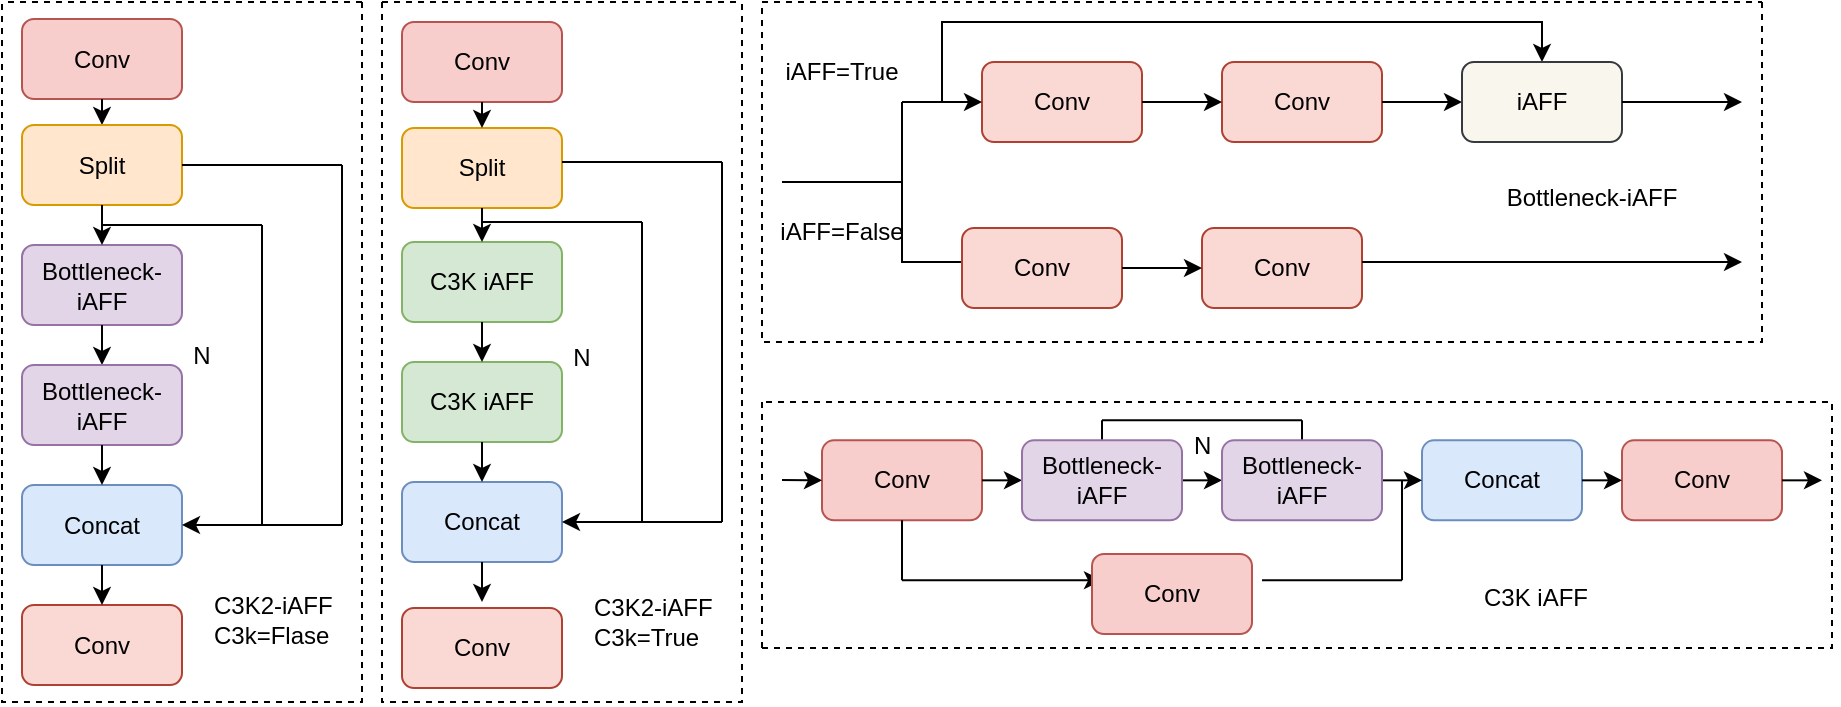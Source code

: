 <mxfile version="28.0.7">
  <diagram name="第 1 页" id="1YX17IwuBQwZQdCLIzFM">
    <mxGraphModel dx="1042" dy="607" grid="1" gridSize="10" guides="1" tooltips="1" connect="1" arrows="1" fold="1" page="0" pageScale="1" pageWidth="2339" pageHeight="3300" math="0" shadow="0">
      <root>
        <mxCell id="0" />
        <mxCell id="1" parent="0" />
        <mxCell id="JLMIjg0oPhcSFCDLWmgb-1" value="Bottleneck-iAFF" style="rounded=1;whiteSpace=wrap;html=1;fillColor=#e1d5e7;strokeColor=#9673a6;" vertex="1" parent="1">
          <mxGeometry x="120" y="191.5" width="80" height="40" as="geometry" />
        </mxCell>
        <mxCell id="JLMIjg0oPhcSFCDLWmgb-2" value="Conv" style="rounded=1;whiteSpace=wrap;html=1;fillColor=#f8cecc;strokeColor=#b85450;" vertex="1" parent="1">
          <mxGeometry x="120" y="78.5" width="80" height="40" as="geometry" />
        </mxCell>
        <mxCell id="JLMIjg0oPhcSFCDLWmgb-3" value="" style="endArrow=classic;html=1;rounded=0;exitX=0.5;exitY=1;exitDx=0;exitDy=0;" edge="1" parent="1" source="JLMIjg0oPhcSFCDLWmgb-2">
          <mxGeometry width="50" height="50" relative="1" as="geometry">
            <mxPoint x="480" y="421.5" as="sourcePoint" />
            <mxPoint x="160" y="131.5" as="targetPoint" />
          </mxGeometry>
        </mxCell>
        <mxCell id="JLMIjg0oPhcSFCDLWmgb-4" value="Split" style="rounded=1;whiteSpace=wrap;html=1;fillColor=#ffe6cc;strokeColor=#d79b00;" vertex="1" parent="1">
          <mxGeometry x="120" y="131.5" width="80" height="40" as="geometry" />
        </mxCell>
        <mxCell id="JLMIjg0oPhcSFCDLWmgb-5" value="" style="endArrow=classic;html=1;rounded=0;exitX=0.5;exitY=1;exitDx=0;exitDy=0;" edge="1" parent="1" source="JLMIjg0oPhcSFCDLWmgb-1">
          <mxGeometry width="50" height="50" relative="1" as="geometry">
            <mxPoint x="480" y="421.5" as="sourcePoint" />
            <mxPoint x="160" y="251.5" as="targetPoint" />
          </mxGeometry>
        </mxCell>
        <mxCell id="JLMIjg0oPhcSFCDLWmgb-6" value="Bottleneck-iAFF" style="rounded=1;whiteSpace=wrap;html=1;fillColor=#e1d5e7;strokeColor=#9673a6;" vertex="1" parent="1">
          <mxGeometry x="120" y="251.5" width="80" height="40" as="geometry" />
        </mxCell>
        <mxCell id="JLMIjg0oPhcSFCDLWmgb-7" value="" style="endArrow=classic;html=1;rounded=0;exitX=0.5;exitY=1;exitDx=0;exitDy=0;" edge="1" parent="1" source="JLMIjg0oPhcSFCDLWmgb-4">
          <mxGeometry width="50" height="50" relative="1" as="geometry">
            <mxPoint x="480" y="301.5" as="sourcePoint" />
            <mxPoint x="160" y="191.5" as="targetPoint" />
          </mxGeometry>
        </mxCell>
        <mxCell id="JLMIjg0oPhcSFCDLWmgb-8" value="Concat" style="rounded=1;whiteSpace=wrap;html=1;fillColor=#dae8fc;strokeColor=#6c8ebf;" vertex="1" parent="1">
          <mxGeometry x="120" y="311.5" width="80" height="40" as="geometry" />
        </mxCell>
        <mxCell id="JLMIjg0oPhcSFCDLWmgb-9" value="" style="endArrow=classic;html=1;rounded=0;exitX=0.5;exitY=1;exitDx=0;exitDy=0;entryX=0.5;entryY=0;entryDx=0;entryDy=0;" edge="1" parent="1" source="JLMIjg0oPhcSFCDLWmgb-6" target="JLMIjg0oPhcSFCDLWmgb-8">
          <mxGeometry width="50" height="50" relative="1" as="geometry">
            <mxPoint x="480" y="421.5" as="sourcePoint" />
            <mxPoint x="530" y="371.5" as="targetPoint" />
          </mxGeometry>
        </mxCell>
        <mxCell id="JLMIjg0oPhcSFCDLWmgb-10" value="Conv" style="rounded=1;whiteSpace=wrap;html=1;fillColor=#fad9d5;strokeColor=#ae4132;" vertex="1" parent="1">
          <mxGeometry x="120" y="371.5" width="80" height="40" as="geometry" />
        </mxCell>
        <mxCell id="JLMIjg0oPhcSFCDLWmgb-11" value="" style="endArrow=classic;html=1;rounded=0;exitX=0.5;exitY=1;exitDx=0;exitDy=0;entryX=0.5;entryY=0;entryDx=0;entryDy=0;" edge="1" parent="1" source="JLMIjg0oPhcSFCDLWmgb-8" target="JLMIjg0oPhcSFCDLWmgb-10">
          <mxGeometry width="50" height="50" relative="1" as="geometry">
            <mxPoint x="480" y="421.5" as="sourcePoint" />
            <mxPoint x="530" y="371.5" as="targetPoint" />
          </mxGeometry>
        </mxCell>
        <mxCell id="JLMIjg0oPhcSFCDLWmgb-12" value="" style="endArrow=none;html=1;rounded=0;exitX=1;exitY=0.5;exitDx=0;exitDy=0;" edge="1" parent="1" source="JLMIjg0oPhcSFCDLWmgb-4">
          <mxGeometry width="50" height="50" relative="1" as="geometry">
            <mxPoint x="480" y="301.5" as="sourcePoint" />
            <mxPoint x="280" y="151.5" as="targetPoint" />
          </mxGeometry>
        </mxCell>
        <mxCell id="JLMIjg0oPhcSFCDLWmgb-13" value="" style="endArrow=none;html=1;rounded=0;" edge="1" parent="1">
          <mxGeometry width="50" height="50" relative="1" as="geometry">
            <mxPoint x="280" y="151.5" as="sourcePoint" />
            <mxPoint x="280" y="331.5" as="targetPoint" />
          </mxGeometry>
        </mxCell>
        <mxCell id="JLMIjg0oPhcSFCDLWmgb-14" value="" style="endArrow=classic;html=1;rounded=0;entryX=1;entryY=0.5;entryDx=0;entryDy=0;" edge="1" parent="1" target="JLMIjg0oPhcSFCDLWmgb-8">
          <mxGeometry width="50" height="50" relative="1" as="geometry">
            <mxPoint x="280" y="331.5" as="sourcePoint" />
            <mxPoint x="530" y="251.5" as="targetPoint" />
          </mxGeometry>
        </mxCell>
        <mxCell id="JLMIjg0oPhcSFCDLWmgb-15" value="" style="endArrow=none;html=1;rounded=0;" edge="1" parent="1">
          <mxGeometry width="50" height="50" relative="1" as="geometry">
            <mxPoint x="160" y="181.5" as="sourcePoint" />
            <mxPoint x="240" y="181.5" as="targetPoint" />
          </mxGeometry>
        </mxCell>
        <mxCell id="JLMIjg0oPhcSFCDLWmgb-16" value="" style="endArrow=none;html=1;rounded=0;" edge="1" parent="1">
          <mxGeometry width="50" height="50" relative="1" as="geometry">
            <mxPoint x="240" y="181.5" as="sourcePoint" />
            <mxPoint x="240" y="331.5" as="targetPoint" />
          </mxGeometry>
        </mxCell>
        <mxCell id="JLMIjg0oPhcSFCDLWmgb-17" value="C3K2-iAFF&lt;div&gt;C3k=Flase&lt;/div&gt;" style="text;strokeColor=none;fillColor=none;align=left;verticalAlign=middle;spacingLeft=4;spacingRight=4;overflow=hidden;points=[[0,0.5],[1,0.5]];portConstraint=eastwest;rotatable=0;whiteSpace=wrap;html=1;" vertex="1" parent="1">
          <mxGeometry x="210" y="358.5" width="90" height="40" as="geometry" />
        </mxCell>
        <mxCell id="JLMIjg0oPhcSFCDLWmgb-20" value="Conv" style="rounded=1;whiteSpace=wrap;html=1;fillColor=#f8cecc;strokeColor=#b85450;direction=east;" vertex="1" parent="1">
          <mxGeometry x="310" y="80" width="80" height="40" as="geometry" />
        </mxCell>
        <mxCell id="JLMIjg0oPhcSFCDLWmgb-21" value="Split" style="rounded=1;whiteSpace=wrap;html=1;fillColor=#ffe6cc;strokeColor=#d79b00;direction=east;" vertex="1" parent="1">
          <mxGeometry x="310" y="133" width="80" height="40" as="geometry" />
        </mxCell>
        <mxCell id="JLMIjg0oPhcSFCDLWmgb-22" value="" style="endArrow=classic;html=1;rounded=0;exitX=0.5;exitY=1;exitDx=0;exitDy=0;entryX=0.5;entryY=0;entryDx=0;entryDy=0;" edge="1" parent="1" source="JLMIjg0oPhcSFCDLWmgb-20" target="JLMIjg0oPhcSFCDLWmgb-21">
          <mxGeometry width="50" height="50" relative="1" as="geometry">
            <mxPoint x="410" y="280" as="sourcePoint" />
            <mxPoint x="460" y="230" as="targetPoint" />
          </mxGeometry>
        </mxCell>
        <mxCell id="JLMIjg0oPhcSFCDLWmgb-23" value="C3K iAFF" style="rounded=1;whiteSpace=wrap;html=1;fillColor=#d5e8d4;strokeColor=#82b366;direction=east;" vertex="1" parent="1">
          <mxGeometry x="310" y="190" width="80" height="40" as="geometry" />
        </mxCell>
        <mxCell id="JLMIjg0oPhcSFCDLWmgb-24" value="" style="endArrow=classic;html=1;rounded=0;exitX=0.5;exitY=1;exitDx=0;exitDy=0;entryX=0.5;entryY=1;entryDx=0;entryDy=0;" edge="1" parent="1" source="JLMIjg0oPhcSFCDLWmgb-21">
          <mxGeometry width="50" height="50" relative="1" as="geometry">
            <mxPoint x="410" y="280" as="sourcePoint" />
            <mxPoint x="350" y="190" as="targetPoint" />
          </mxGeometry>
        </mxCell>
        <mxCell id="JLMIjg0oPhcSFCDLWmgb-25" value="C3K iAFF" style="rounded=1;whiteSpace=wrap;html=1;fillColor=#d5e8d4;strokeColor=#82b366;direction=east;" vertex="1" parent="1">
          <mxGeometry x="310" y="250" width="80" height="40" as="geometry" />
        </mxCell>
        <mxCell id="JLMIjg0oPhcSFCDLWmgb-26" value="" style="endArrow=classic;html=1;rounded=0;exitX=0.5;exitY=1;exitDx=0;exitDy=0;entryX=0.5;entryY=0;entryDx=0;entryDy=0;" edge="1" parent="1" source="JLMIjg0oPhcSFCDLWmgb-23" target="JLMIjg0oPhcSFCDLWmgb-25">
          <mxGeometry width="50" height="50" relative="1" as="geometry">
            <mxPoint x="410" y="390" as="sourcePoint" />
            <mxPoint x="460" y="340" as="targetPoint" />
          </mxGeometry>
        </mxCell>
        <mxCell id="JLMIjg0oPhcSFCDLWmgb-27" value="Concat" style="rounded=1;whiteSpace=wrap;html=1;fillColor=#dae8fc;strokeColor=#6c8ebf;direction=east;" vertex="1" parent="1">
          <mxGeometry x="310" y="310" width="80" height="40" as="geometry" />
        </mxCell>
        <mxCell id="JLMIjg0oPhcSFCDLWmgb-28" value="" style="endArrow=classic;html=1;rounded=0;exitX=0.5;exitY=1;exitDx=0;exitDy=0;entryX=0.5;entryY=0;entryDx=0;entryDy=0;" edge="1" parent="1">
          <mxGeometry width="50" height="50" relative="1" as="geometry">
            <mxPoint x="350" y="290" as="sourcePoint" />
            <mxPoint x="350" y="310" as="targetPoint" />
          </mxGeometry>
        </mxCell>
        <mxCell id="JLMIjg0oPhcSFCDLWmgb-29" value="" style="endArrow=classic;html=1;rounded=0;" edge="1" parent="1">
          <mxGeometry width="50" height="50" relative="1" as="geometry">
            <mxPoint x="350" y="360" as="sourcePoint" />
            <mxPoint x="350" y="370" as="targetPoint" />
            <Array as="points">
              <mxPoint x="350" y="350" />
            </Array>
          </mxGeometry>
        </mxCell>
        <mxCell id="JLMIjg0oPhcSFCDLWmgb-30" value="Conv" style="rounded=1;whiteSpace=wrap;html=1;fillColor=#fad9d5;strokeColor=#ae4132;direction=east;" vertex="1" parent="1">
          <mxGeometry x="310" y="373" width="80" height="40" as="geometry" />
        </mxCell>
        <mxCell id="JLMIjg0oPhcSFCDLWmgb-31" value="" style="endArrow=none;html=1;rounded=0;" edge="1" parent="1">
          <mxGeometry width="50" height="50" relative="1" as="geometry">
            <mxPoint x="390" y="150" as="sourcePoint" />
            <mxPoint x="470" y="150" as="targetPoint" />
          </mxGeometry>
        </mxCell>
        <mxCell id="JLMIjg0oPhcSFCDLWmgb-32" value="" style="endArrow=none;html=1;rounded=0;" edge="1" parent="1">
          <mxGeometry width="50" height="50" relative="1" as="geometry">
            <mxPoint x="470" y="330" as="sourcePoint" />
            <mxPoint x="470" y="150" as="targetPoint" />
          </mxGeometry>
        </mxCell>
        <mxCell id="JLMIjg0oPhcSFCDLWmgb-33" value="" style="endArrow=classic;html=1;rounded=0;entryX=1;entryY=0.5;entryDx=0;entryDy=0;exitX=1;exitY=0.5;exitDx=0;exitDy=0;" edge="1" parent="1" target="JLMIjg0oPhcSFCDLWmgb-27">
          <mxGeometry width="50" height="50" relative="1" as="geometry">
            <mxPoint x="470" y="330" as="sourcePoint" />
            <mxPoint x="460" y="340" as="targetPoint" />
          </mxGeometry>
        </mxCell>
        <mxCell id="JLMIjg0oPhcSFCDLWmgb-34" value="" style="endArrow=none;html=1;rounded=0;" edge="1" parent="1">
          <mxGeometry width="50" height="50" relative="1" as="geometry">
            <mxPoint x="350" y="180" as="sourcePoint" />
            <mxPoint x="430" y="180" as="targetPoint" />
          </mxGeometry>
        </mxCell>
        <mxCell id="JLMIjg0oPhcSFCDLWmgb-36" value="C3K2-iAFF&lt;div&gt;C3k=True&lt;/div&gt;" style="text;strokeColor=none;fillColor=none;align=left;verticalAlign=middle;spacingLeft=4;spacingRight=4;overflow=hidden;points=[[0,0.5],[1,0.5]];portConstraint=eastwest;rotatable=0;whiteSpace=wrap;html=1;direction=east;" vertex="1" parent="1">
          <mxGeometry x="400" y="360" width="100" height="40" as="geometry" />
        </mxCell>
        <mxCell id="JLMIjg0oPhcSFCDLWmgb-40" value="Conv" style="rounded=1;whiteSpace=wrap;html=1;fillColor=#f8cecc;strokeColor=#b85450;rotation=0;direction=east;" vertex="1" parent="1">
          <mxGeometry x="520" y="289.17" width="80" height="40" as="geometry" />
        </mxCell>
        <mxCell id="JLMIjg0oPhcSFCDLWmgb-41" value="" style="endArrow=classic;html=1;rounded=0;exitX=1;exitY=0.5;exitDx=0;exitDy=0;" edge="1" parent="1" source="JLMIjg0oPhcSFCDLWmgb-40">
          <mxGeometry width="50" height="50" relative="1" as="geometry">
            <mxPoint x="560" y="339.17" as="sourcePoint" />
            <mxPoint x="620" y="309.17" as="targetPoint" />
          </mxGeometry>
        </mxCell>
        <mxCell id="JLMIjg0oPhcSFCDLWmgb-43" value="" style="endArrow=classic;html=1;rounded=0;exitX=0;exitY=0.5;exitDx=0;exitDy=0;" edge="1" parent="1">
          <mxGeometry width="50" height="50" relative="1" as="geometry">
            <mxPoint x="700" y="309.17" as="sourcePoint" />
            <mxPoint x="720" y="309.17" as="targetPoint" />
          </mxGeometry>
        </mxCell>
        <mxCell id="JLMIjg0oPhcSFCDLWmgb-45" value="Concat" style="rounded=1;whiteSpace=wrap;html=1;fillColor=#dae8fc;strokeColor=#6c8ebf;" vertex="1" parent="1">
          <mxGeometry x="820" y="289.17" width="80" height="40" as="geometry" />
        </mxCell>
        <mxCell id="JLMIjg0oPhcSFCDLWmgb-46" value="" style="endArrow=classic;html=1;rounded=0;exitX=0;exitY=0.5;exitDx=0;exitDy=0;" edge="1" parent="1">
          <mxGeometry width="50" height="50" relative="1" as="geometry">
            <mxPoint x="800" y="309.17" as="sourcePoint" />
            <mxPoint x="820" y="309.17" as="targetPoint" />
          </mxGeometry>
        </mxCell>
        <mxCell id="JLMIjg0oPhcSFCDLWmgb-47" value="Conv" style="rounded=1;whiteSpace=wrap;html=1;fillColor=#f8cecc;strokeColor=#b85450;" vertex="1" parent="1">
          <mxGeometry x="920" y="289.17" width="80" height="40" as="geometry" />
        </mxCell>
        <mxCell id="JLMIjg0oPhcSFCDLWmgb-48" value="" style="endArrow=classic;html=1;rounded=0;exitX=1;exitY=0.5;exitDx=0;exitDy=0;" edge="1" parent="1" source="JLMIjg0oPhcSFCDLWmgb-45">
          <mxGeometry width="50" height="50" relative="1" as="geometry">
            <mxPoint x="910" y="309.17" as="sourcePoint" />
            <mxPoint x="920" y="309.17" as="targetPoint" />
          </mxGeometry>
        </mxCell>
        <mxCell id="JLMIjg0oPhcSFCDLWmgb-50" value="" style="endArrow=none;html=1;rounded=0;exitX=0.5;exitY=1;exitDx=0;exitDy=0;" edge="1" parent="1" source="JLMIjg0oPhcSFCDLWmgb-40">
          <mxGeometry width="50" height="50" relative="1" as="geometry">
            <mxPoint x="760" y="379.17" as="sourcePoint" />
            <mxPoint x="560" y="359.17" as="targetPoint" />
          </mxGeometry>
        </mxCell>
        <mxCell id="JLMIjg0oPhcSFCDLWmgb-51" value="" style="endArrow=classic;html=1;rounded=0;" edge="1" parent="1">
          <mxGeometry width="50" height="50" relative="1" as="geometry">
            <mxPoint x="560" y="359.17" as="sourcePoint" />
            <mxPoint x="660" y="359.17" as="targetPoint" />
          </mxGeometry>
        </mxCell>
        <mxCell id="JLMIjg0oPhcSFCDLWmgb-52" value="Conv" style="rounded=1;whiteSpace=wrap;html=1;fillColor=#f8cecc;strokeColor=#b85450;rotation=0;direction=east;" vertex="1" parent="1">
          <mxGeometry x="655" y="346" width="80" height="40" as="geometry" />
        </mxCell>
        <mxCell id="JLMIjg0oPhcSFCDLWmgb-53" value="" style="endArrow=none;html=1;rounded=0;" edge="1" parent="1">
          <mxGeometry width="50" height="50" relative="1" as="geometry">
            <mxPoint x="740" y="359.17" as="sourcePoint" />
            <mxPoint x="810" y="359.17" as="targetPoint" />
          </mxGeometry>
        </mxCell>
        <mxCell id="JLMIjg0oPhcSFCDLWmgb-54" value="" style="endArrow=none;html=1;rounded=0;" edge="1" parent="1">
          <mxGeometry width="50" height="50" relative="1" as="geometry">
            <mxPoint x="810" y="359.17" as="sourcePoint" />
            <mxPoint x="810" y="309.17" as="targetPoint" />
          </mxGeometry>
        </mxCell>
        <mxCell id="JLMIjg0oPhcSFCDLWmgb-55" value="" style="endArrow=none;html=1;rounded=0;exitX=0.5;exitY=1;exitDx=0;exitDy=0;" edge="1" parent="1">
          <mxGeometry width="50" height="50" relative="1" as="geometry">
            <mxPoint x="660" y="289.17" as="sourcePoint" />
            <mxPoint x="660" y="279.17" as="targetPoint" />
          </mxGeometry>
        </mxCell>
        <mxCell id="JLMIjg0oPhcSFCDLWmgb-56" value="" style="endArrow=none;html=1;rounded=0;" edge="1" parent="1">
          <mxGeometry width="50" height="50" relative="1" as="geometry">
            <mxPoint x="660" y="279.17" as="sourcePoint" />
            <mxPoint x="760" y="279.17" as="targetPoint" />
          </mxGeometry>
        </mxCell>
        <mxCell id="JLMIjg0oPhcSFCDLWmgb-57" value="" style="endArrow=none;html=1;rounded=0;" edge="1" parent="1">
          <mxGeometry width="50" height="50" relative="1" as="geometry">
            <mxPoint x="760" y="289.17" as="sourcePoint" />
            <mxPoint x="760" y="279.17" as="targetPoint" />
          </mxGeometry>
        </mxCell>
        <mxCell id="JLMIjg0oPhcSFCDLWmgb-58" value="N" style="text;strokeColor=none;fillColor=none;align=left;verticalAlign=middle;spacingLeft=4;spacingRight=4;overflow=hidden;points=[[0,0.5],[1,0.5]];portConstraint=eastwest;rotatable=0;whiteSpace=wrap;html=1;" vertex="1" parent="1">
          <mxGeometry x="700" y="279.17" width="40" height="25" as="geometry" />
        </mxCell>
        <mxCell id="JLMIjg0oPhcSFCDLWmgb-59" value="C3K iAFF" style="text;strokeColor=none;fillColor=none;align=left;verticalAlign=middle;spacingLeft=4;spacingRight=4;overflow=hidden;points=[[0,0.5],[1,0.5]];portConstraint=eastwest;rotatable=0;whiteSpace=wrap;html=1;" vertex="1" parent="1">
          <mxGeometry x="845" y="353" width="80" height="30" as="geometry" />
        </mxCell>
        <mxCell id="JLMIjg0oPhcSFCDLWmgb-60" value="" style="endArrow=classic;html=1;rounded=0;exitX=1;exitY=0.5;exitDx=0;exitDy=0;" edge="1" parent="1" source="JLMIjg0oPhcSFCDLWmgb-47">
          <mxGeometry width="50" height="50" relative="1" as="geometry">
            <mxPoint x="760" y="379.17" as="sourcePoint" />
            <mxPoint x="1020" y="309.17" as="targetPoint" />
          </mxGeometry>
        </mxCell>
        <mxCell id="JLMIjg0oPhcSFCDLWmgb-61" value="Conv" style="rounded=1;whiteSpace=wrap;html=1;fillColor=#fad9d5;strokeColor=#ae4132;" vertex="1" parent="1">
          <mxGeometry x="600" y="100" width="80" height="40" as="geometry" />
        </mxCell>
        <mxCell id="JLMIjg0oPhcSFCDLWmgb-62" value="Conv" style="rounded=1;whiteSpace=wrap;html=1;fillColor=#fad9d5;strokeColor=#ae4132;" vertex="1" parent="1">
          <mxGeometry x="720" y="100" width="80" height="40" as="geometry" />
        </mxCell>
        <mxCell id="JLMIjg0oPhcSFCDLWmgb-63" value="" style="endArrow=classic;html=1;rounded=0;entryX=0;entryY=0.5;entryDx=0;entryDy=0;" edge="1" parent="1" target="JLMIjg0oPhcSFCDLWmgb-61">
          <mxGeometry width="50" height="50" relative="1" as="geometry">
            <mxPoint x="560" y="120" as="sourcePoint" />
            <mxPoint x="550" y="23" as="targetPoint" />
          </mxGeometry>
        </mxCell>
        <mxCell id="JLMIjg0oPhcSFCDLWmgb-64" value="" style="endArrow=classic;html=1;rounded=0;exitX=1;exitY=0.5;exitDx=0;exitDy=0;entryX=0;entryY=0.5;entryDx=0;entryDy=0;" edge="1" parent="1" source="JLMIjg0oPhcSFCDLWmgb-61" target="JLMIjg0oPhcSFCDLWmgb-62">
          <mxGeometry width="50" height="50" relative="1" as="geometry">
            <mxPoint x="500" y="93" as="sourcePoint" />
            <mxPoint x="550" y="43" as="targetPoint" />
          </mxGeometry>
        </mxCell>
        <mxCell id="JLMIjg0oPhcSFCDLWmgb-65" value="" style="endArrow=classic;html=1;rounded=0;exitX=1;exitY=0.5;exitDx=0;exitDy=0;entryX=0;entryY=0.5;entryDx=0;entryDy=0;" edge="1" parent="1" source="JLMIjg0oPhcSFCDLWmgb-62" target="JLMIjg0oPhcSFCDLWmgb-83">
          <mxGeometry width="50" height="50" relative="1" as="geometry">
            <mxPoint x="500" y="93" as="sourcePoint" />
            <mxPoint x="820" y="130" as="targetPoint" />
          </mxGeometry>
        </mxCell>
        <mxCell id="JLMIjg0oPhcSFCDLWmgb-69" value="Bottleneck-iAFF" style="text;html=1;align=center;verticalAlign=middle;whiteSpace=wrap;rounded=0;" vertex="1" parent="1">
          <mxGeometry x="860" y="153" width="90" height="30" as="geometry" />
        </mxCell>
        <mxCell id="JLMIjg0oPhcSFCDLWmgb-75" value="" style="endArrow=classic;html=1;rounded=0;entryX=0.5;entryY=0;entryDx=0;entryDy=0;" edge="1" parent="1" target="JLMIjg0oPhcSFCDLWmgb-83">
          <mxGeometry width="50" height="50" relative="1" as="geometry">
            <mxPoint x="580" y="120" as="sourcePoint" />
            <mxPoint x="970" y="70" as="targetPoint" />
            <Array as="points">
              <mxPoint x="580" y="80" />
              <mxPoint x="880" y="80" />
            </Array>
          </mxGeometry>
        </mxCell>
        <mxCell id="JLMIjg0oPhcSFCDLWmgb-77" value="N" style="text;html=1;align=center;verticalAlign=middle;whiteSpace=wrap;rounded=0;" vertex="1" parent="1">
          <mxGeometry x="180" y="231.5" width="60" height="30" as="geometry" />
        </mxCell>
        <mxCell id="JLMIjg0oPhcSFCDLWmgb-78" value="N" style="text;html=1;align=center;verticalAlign=middle;whiteSpace=wrap;rounded=0;direction=east;" vertex="1" parent="1">
          <mxGeometry x="370" y="233" width="60" height="30" as="geometry" />
        </mxCell>
        <mxCell id="JLMIjg0oPhcSFCDLWmgb-80" value="" style="endArrow=none;html=1;rounded=0;" edge="1" parent="1">
          <mxGeometry width="50" height="50" relative="1" as="geometry">
            <mxPoint x="430" y="330" as="sourcePoint" />
            <mxPoint x="430" y="180" as="targetPoint" />
          </mxGeometry>
        </mxCell>
        <mxCell id="JLMIjg0oPhcSFCDLWmgb-81" value="Bottleneck-iAFF" style="rounded=1;whiteSpace=wrap;html=1;fillColor=#e1d5e7;strokeColor=#9673a6;" vertex="1" parent="1">
          <mxGeometry x="620" y="289.17" width="80" height="40" as="geometry" />
        </mxCell>
        <mxCell id="JLMIjg0oPhcSFCDLWmgb-82" value="Bottleneck-iAFF" style="rounded=1;whiteSpace=wrap;html=1;fillColor=#e1d5e7;strokeColor=#9673a6;" vertex="1" parent="1">
          <mxGeometry x="720" y="289.17" width="80" height="40" as="geometry" />
        </mxCell>
        <mxCell id="JLMIjg0oPhcSFCDLWmgb-83" value="iAFF" style="rounded=1;whiteSpace=wrap;html=1;fillColor=#f9f7ed;strokeColor=#36393d;rotation=0;direction=east;" vertex="1" parent="1">
          <mxGeometry x="840" y="100" width="80" height="40" as="geometry" />
        </mxCell>
        <mxCell id="JLMIjg0oPhcSFCDLWmgb-87" value="" style="endArrow=classic;html=1;rounded=0;exitX=1;exitY=0.5;exitDx=0;exitDy=0;" edge="1" parent="1" source="JLMIjg0oPhcSFCDLWmgb-83">
          <mxGeometry width="50" height="50" relative="1" as="geometry">
            <mxPoint x="760" y="110" as="sourcePoint" />
            <mxPoint x="980" y="120" as="targetPoint" />
          </mxGeometry>
        </mxCell>
        <mxCell id="JLMIjg0oPhcSFCDLWmgb-88" value="" style="endArrow=none;html=1;rounded=0;" edge="1" parent="1">
          <mxGeometry width="50" height="50" relative="1" as="geometry">
            <mxPoint x="500" y="160" as="sourcePoint" />
            <mxPoint x="560" y="120" as="targetPoint" />
            <Array as="points">
              <mxPoint x="560" y="160" />
            </Array>
          </mxGeometry>
        </mxCell>
        <mxCell id="JLMIjg0oPhcSFCDLWmgb-89" value="" style="endArrow=classic;html=1;rounded=0;" edge="1" parent="1">
          <mxGeometry width="50" height="50" relative="1" as="geometry">
            <mxPoint x="560" y="160" as="sourcePoint" />
            <mxPoint x="600" y="200" as="targetPoint" />
            <Array as="points">
              <mxPoint x="560" y="200" />
            </Array>
          </mxGeometry>
        </mxCell>
        <mxCell id="JLMIjg0oPhcSFCDLWmgb-90" value="Conv" style="rounded=1;whiteSpace=wrap;html=1;fillColor=#fad9d5;strokeColor=#ae4132;" vertex="1" parent="1">
          <mxGeometry x="590" y="183" width="80" height="40" as="geometry" />
        </mxCell>
        <mxCell id="JLMIjg0oPhcSFCDLWmgb-91" value="Conv" style="rounded=1;whiteSpace=wrap;html=1;fillColor=#fad9d5;strokeColor=#ae4132;" vertex="1" parent="1">
          <mxGeometry x="710" y="183" width="80" height="40" as="geometry" />
        </mxCell>
        <mxCell id="JLMIjg0oPhcSFCDLWmgb-92" value="" style="endArrow=classic;html=1;rounded=0;exitX=1;exitY=0.5;exitDx=0;exitDy=0;" edge="1" parent="1" source="JLMIjg0oPhcSFCDLWmgb-90">
          <mxGeometry width="50" height="50" relative="1" as="geometry">
            <mxPoint x="680" y="200" as="sourcePoint" />
            <mxPoint x="710" y="203" as="targetPoint" />
          </mxGeometry>
        </mxCell>
        <mxCell id="JLMIjg0oPhcSFCDLWmgb-93" value="" style="endArrow=classic;html=1;rounded=0;exitX=1;exitY=0.425;exitDx=0;exitDy=0;exitPerimeter=0;" edge="1" parent="1" source="JLMIjg0oPhcSFCDLWmgb-91">
          <mxGeometry width="50" height="50" relative="1" as="geometry">
            <mxPoint x="800" y="200" as="sourcePoint" />
            <mxPoint x="980" y="200" as="targetPoint" />
          </mxGeometry>
        </mxCell>
        <mxCell id="JLMIjg0oPhcSFCDLWmgb-94" value="iAFF=True" style="text;html=1;align=center;verticalAlign=middle;whiteSpace=wrap;rounded=0;" vertex="1" parent="1">
          <mxGeometry x="500" y="90" width="60" height="30" as="geometry" />
        </mxCell>
        <mxCell id="JLMIjg0oPhcSFCDLWmgb-95" value="iAFF=False" style="text;html=1;align=center;verticalAlign=middle;whiteSpace=wrap;rounded=0;" vertex="1" parent="1">
          <mxGeometry x="500" y="170" width="60" height="30" as="geometry" />
        </mxCell>
        <mxCell id="JLMIjg0oPhcSFCDLWmgb-96" value="" style="endArrow=none;dashed=1;html=1;rounded=0;" edge="1" parent="1">
          <mxGeometry width="50" height="50" relative="1" as="geometry">
            <mxPoint x="290" y="70" as="sourcePoint" />
            <mxPoint x="110" y="70" as="targetPoint" />
            <Array as="points">
              <mxPoint x="290" y="420" />
              <mxPoint x="110" y="420" />
            </Array>
          </mxGeometry>
        </mxCell>
        <mxCell id="JLMIjg0oPhcSFCDLWmgb-97" value="" style="endArrow=none;dashed=1;html=1;rounded=0;" edge="1" parent="1">
          <mxGeometry width="50" height="50" relative="1" as="geometry">
            <mxPoint x="290" y="70" as="sourcePoint" />
            <mxPoint x="110" y="70" as="targetPoint" />
          </mxGeometry>
        </mxCell>
        <mxCell id="JLMIjg0oPhcSFCDLWmgb-98" value="" style="endArrow=none;dashed=1;html=1;rounded=0;" edge="1" parent="1">
          <mxGeometry width="50" height="50" relative="1" as="geometry">
            <mxPoint x="300" y="70" as="sourcePoint" />
            <mxPoint x="480" y="70" as="targetPoint" />
            <Array as="points">
              <mxPoint x="300" y="420" />
              <mxPoint x="480" y="420" />
            </Array>
          </mxGeometry>
        </mxCell>
        <mxCell id="JLMIjg0oPhcSFCDLWmgb-99" value="" style="endArrow=none;dashed=1;html=1;rounded=0;" edge="1" parent="1">
          <mxGeometry width="50" height="50" relative="1" as="geometry">
            <mxPoint x="300" y="70" as="sourcePoint" />
            <mxPoint x="480" y="70" as="targetPoint" />
          </mxGeometry>
        </mxCell>
        <mxCell id="JLMIjg0oPhcSFCDLWmgb-100" value="" style="endArrow=none;dashed=1;html=1;rounded=0;" edge="1" parent="1">
          <mxGeometry width="50" height="50" relative="1" as="geometry">
            <mxPoint x="490" y="393" as="sourcePoint" />
            <mxPoint x="490" y="270" as="targetPoint" />
            <Array as="points">
              <mxPoint x="1025" y="393" />
              <mxPoint x="1025" y="270" />
            </Array>
          </mxGeometry>
        </mxCell>
        <mxCell id="JLMIjg0oPhcSFCDLWmgb-101" value="" style="endArrow=none;dashed=1;html=1;rounded=0;" edge="1" parent="1">
          <mxGeometry width="50" height="50" relative="1" as="geometry">
            <mxPoint x="490" y="393" as="sourcePoint" />
            <mxPoint x="490" y="270" as="targetPoint" />
          </mxGeometry>
        </mxCell>
        <mxCell id="JLMIjg0oPhcSFCDLWmgb-102" value="" style="endArrow=none;dashed=1;html=1;rounded=0;" edge="1" parent="1">
          <mxGeometry width="50" height="50" relative="1" as="geometry">
            <mxPoint x="990" y="70" as="sourcePoint" />
            <mxPoint x="490" y="70" as="targetPoint" />
            <Array as="points">
              <mxPoint x="990" y="240" />
              <mxPoint x="490" y="240" />
            </Array>
          </mxGeometry>
        </mxCell>
        <mxCell id="JLMIjg0oPhcSFCDLWmgb-104" value="" style="endArrow=none;dashed=1;html=1;rounded=0;" edge="1" parent="1">
          <mxGeometry width="50" height="50" relative="1" as="geometry">
            <mxPoint x="490" y="70" as="sourcePoint" />
            <mxPoint x="990" y="70" as="targetPoint" />
          </mxGeometry>
        </mxCell>
        <mxCell id="JLMIjg0oPhcSFCDLWmgb-105" value="" style="endArrow=classic;html=1;rounded=0;entryX=0;entryY=0.5;entryDx=0;entryDy=0;" edge="1" parent="1" target="JLMIjg0oPhcSFCDLWmgb-40">
          <mxGeometry width="50" height="50" relative="1" as="geometry">
            <mxPoint x="500" y="309" as="sourcePoint" />
            <mxPoint x="920" y="170" as="targetPoint" />
          </mxGeometry>
        </mxCell>
      </root>
    </mxGraphModel>
  </diagram>
</mxfile>
